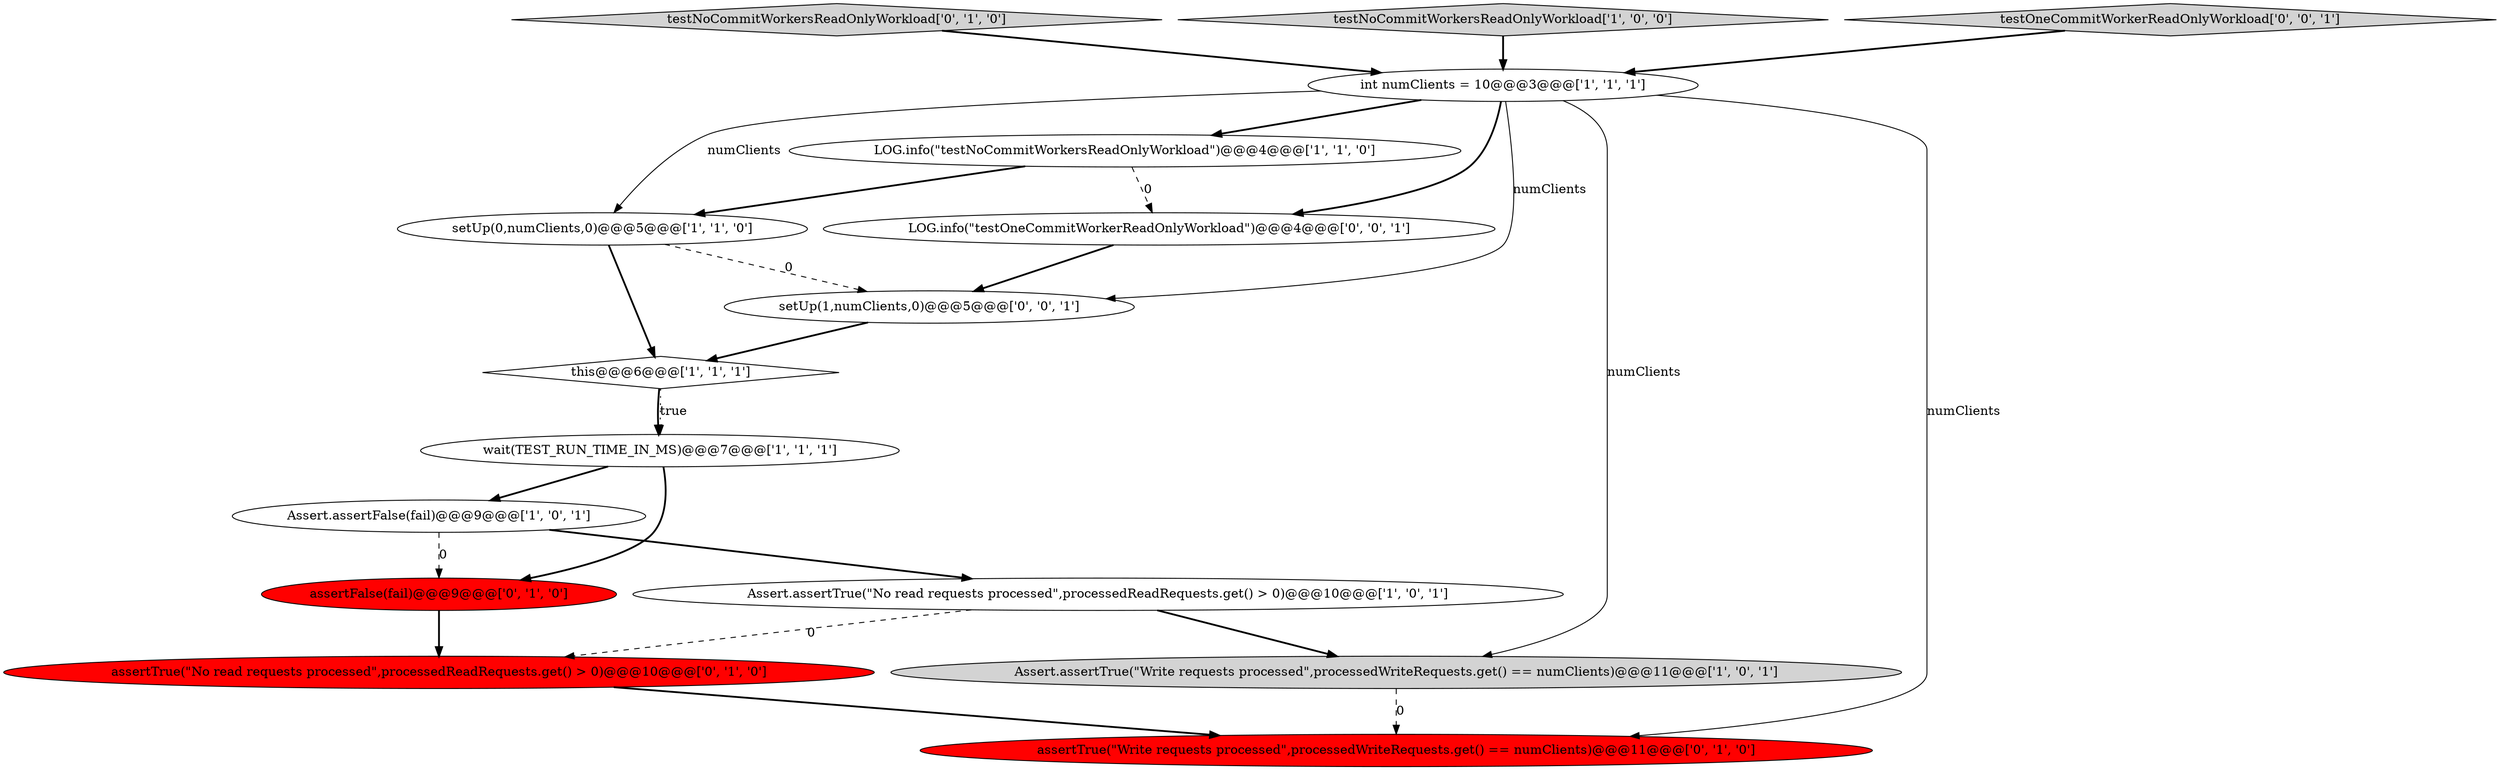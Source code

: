 digraph {
2 [style = filled, label = "wait(TEST_RUN_TIME_IN_MS)@@@7@@@['1', '1', '1']", fillcolor = white, shape = ellipse image = "AAA0AAABBB1BBB"];
11 [style = filled, label = "assertTrue(\"No read requests processed\",processedReadRequests.get() > 0)@@@10@@@['0', '1', '0']", fillcolor = red, shape = ellipse image = "AAA1AAABBB2BBB"];
12 [style = filled, label = "testNoCommitWorkersReadOnlyWorkload['0', '1', '0']", fillcolor = lightgray, shape = diamond image = "AAA0AAABBB2BBB"];
0 [style = filled, label = "this@@@6@@@['1', '1', '1']", fillcolor = white, shape = diamond image = "AAA0AAABBB1BBB"];
15 [style = filled, label = "LOG.info(\"testOneCommitWorkerReadOnlyWorkload\")@@@4@@@['0', '0', '1']", fillcolor = white, shape = ellipse image = "AAA0AAABBB3BBB"];
8 [style = filled, label = "Assert.assertTrue(\"Write requests processed\",processedWriteRequests.get() == numClients)@@@11@@@['1', '0', '1']", fillcolor = lightgray, shape = ellipse image = "AAA0AAABBB1BBB"];
3 [style = filled, label = "testNoCommitWorkersReadOnlyWorkload['1', '0', '0']", fillcolor = lightgray, shape = diamond image = "AAA0AAABBB1BBB"];
7 [style = filled, label = "Assert.assertTrue(\"No read requests processed\",processedReadRequests.get() > 0)@@@10@@@['1', '0', '1']", fillcolor = white, shape = ellipse image = "AAA0AAABBB1BBB"];
4 [style = filled, label = "LOG.info(\"testNoCommitWorkersReadOnlyWorkload\")@@@4@@@['1', '1', '0']", fillcolor = white, shape = ellipse image = "AAA0AAABBB1BBB"];
1 [style = filled, label = "Assert.assertFalse(fail)@@@9@@@['1', '0', '1']", fillcolor = white, shape = ellipse image = "AAA0AAABBB1BBB"];
9 [style = filled, label = "assertTrue(\"Write requests processed\",processedWriteRequests.get() == numClients)@@@11@@@['0', '1', '0']", fillcolor = red, shape = ellipse image = "AAA1AAABBB2BBB"];
10 [style = filled, label = "assertFalse(fail)@@@9@@@['0', '1', '0']", fillcolor = red, shape = ellipse image = "AAA1AAABBB2BBB"];
14 [style = filled, label = "setUp(1,numClients,0)@@@5@@@['0', '0', '1']", fillcolor = white, shape = ellipse image = "AAA0AAABBB3BBB"];
13 [style = filled, label = "testOneCommitWorkerReadOnlyWorkload['0', '0', '1']", fillcolor = lightgray, shape = diamond image = "AAA0AAABBB3BBB"];
5 [style = filled, label = "int numClients = 10@@@3@@@['1', '1', '1']", fillcolor = white, shape = ellipse image = "AAA0AAABBB1BBB"];
6 [style = filled, label = "setUp(0,numClients,0)@@@5@@@['1', '1', '0']", fillcolor = white, shape = ellipse image = "AAA0AAABBB1BBB"];
5->14 [style = solid, label="numClients"];
12->5 [style = bold, label=""];
15->14 [style = bold, label=""];
4->6 [style = bold, label=""];
2->1 [style = bold, label=""];
0->2 [style = bold, label=""];
7->11 [style = dashed, label="0"];
5->15 [style = bold, label=""];
6->0 [style = bold, label=""];
1->10 [style = dashed, label="0"];
6->14 [style = dashed, label="0"];
5->6 [style = solid, label="numClients"];
7->8 [style = bold, label=""];
2->10 [style = bold, label=""];
11->9 [style = bold, label=""];
1->7 [style = bold, label=""];
5->8 [style = solid, label="numClients"];
8->9 [style = dashed, label="0"];
3->5 [style = bold, label=""];
14->0 [style = bold, label=""];
4->15 [style = dashed, label="0"];
5->4 [style = bold, label=""];
5->9 [style = solid, label="numClients"];
13->5 [style = bold, label=""];
0->2 [style = dotted, label="true"];
10->11 [style = bold, label=""];
}
